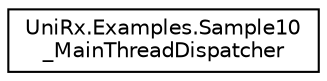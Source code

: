 digraph "Graphical Class Hierarchy"
{
 // LATEX_PDF_SIZE
  edge [fontname="Helvetica",fontsize="10",labelfontname="Helvetica",labelfontsize="10"];
  node [fontname="Helvetica",fontsize="10",shape=record];
  rankdir="LR";
  Node0 [label="UniRx.Examples.Sample10\l_MainThreadDispatcher",height=0.2,width=0.4,color="black", fillcolor="white", style="filled",URL="$class_uni_rx_1_1_examples_1_1_sample10___main_thread_dispatcher.html",tooltip=" "];
}
